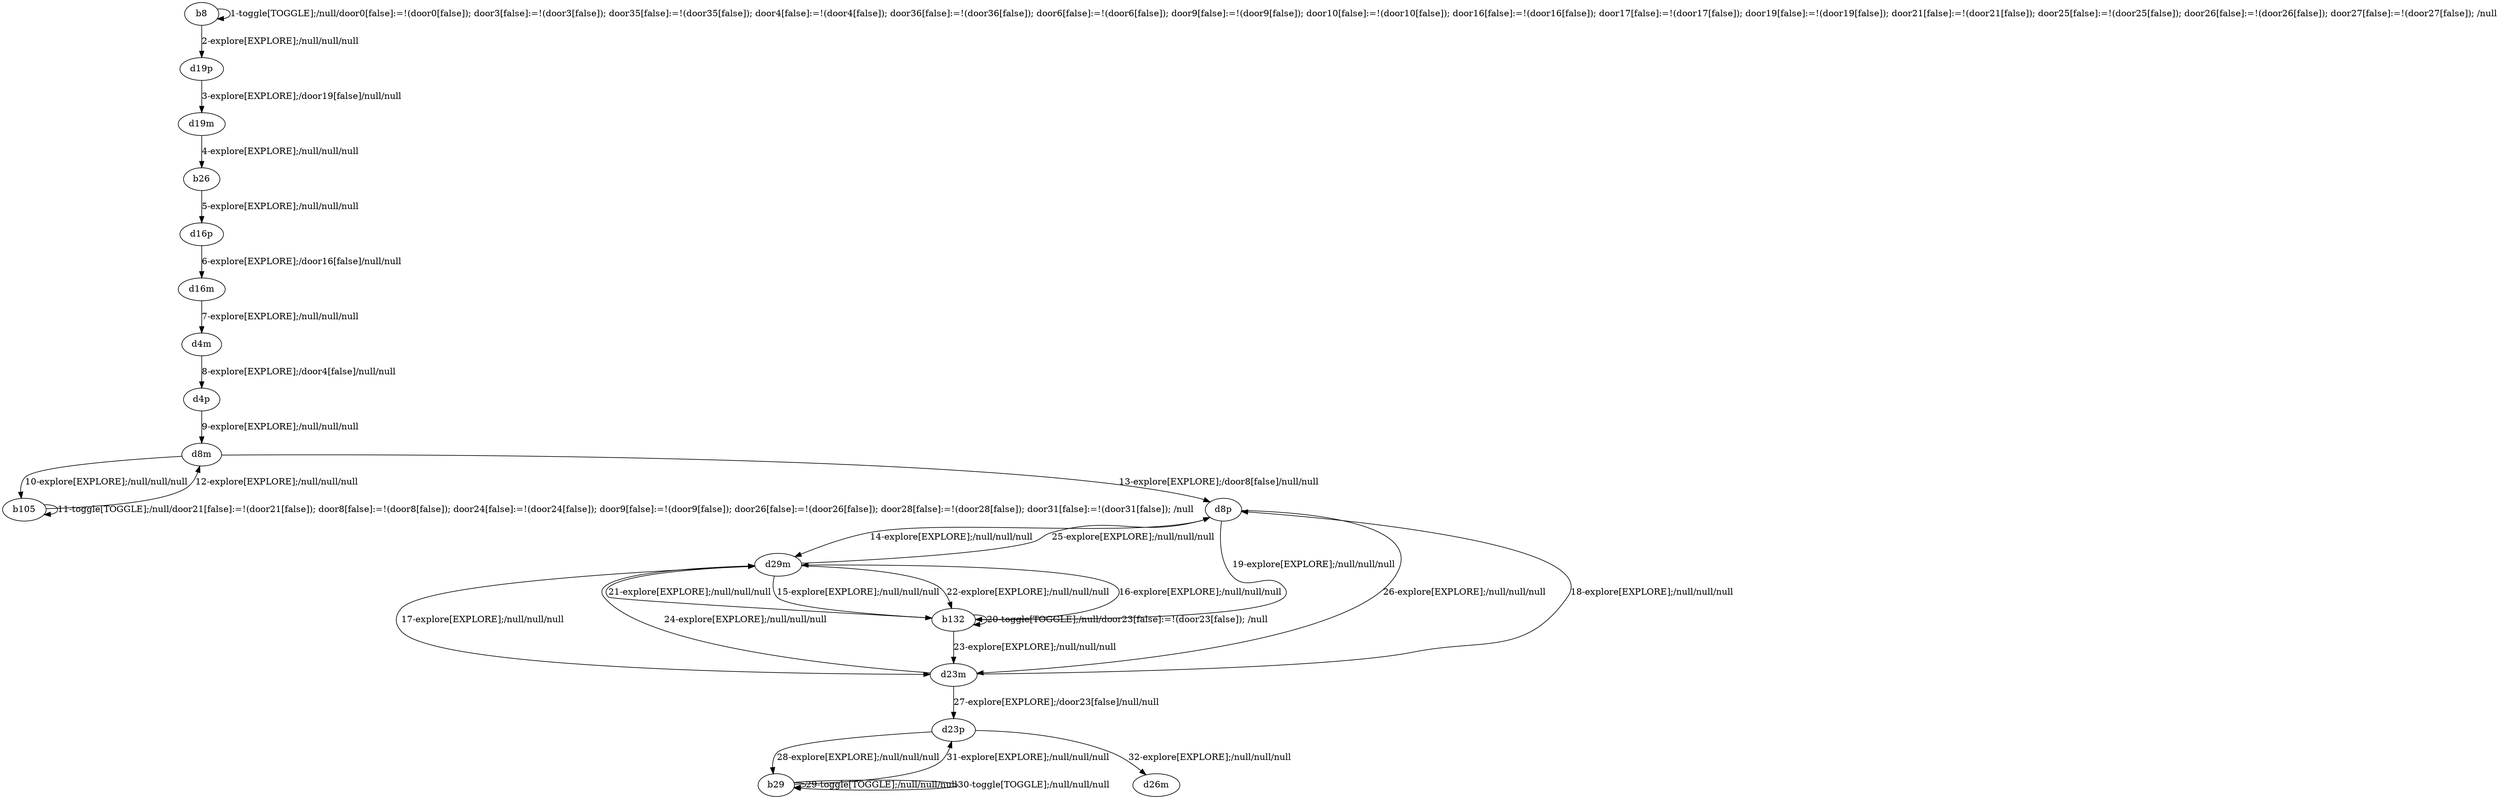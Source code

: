 # Total number of goals covered by this test: 5
# d23p --> d26m
# b29 --> d23p
# d23p --> b29
# b29 --> b29
# d23m --> d29m

digraph g {
"b8" -> "b8" [label = "1-toggle[TOGGLE];/null/door0[false]:=!(door0[false]); door3[false]:=!(door3[false]); door35[false]:=!(door35[false]); door4[false]:=!(door4[false]); door36[false]:=!(door36[false]); door6[false]:=!(door6[false]); door9[false]:=!(door9[false]); door10[false]:=!(door10[false]); door16[false]:=!(door16[false]); door17[false]:=!(door17[false]); door19[false]:=!(door19[false]); door21[false]:=!(door21[false]); door25[false]:=!(door25[false]); door26[false]:=!(door26[false]); door27[false]:=!(door27[false]); /null"];
"b8" -> "d19p" [label = "2-explore[EXPLORE];/null/null/null"];
"d19p" -> "d19m" [label = "3-explore[EXPLORE];/door19[false]/null/null"];
"d19m" -> "b26" [label = "4-explore[EXPLORE];/null/null/null"];
"b26" -> "d16p" [label = "5-explore[EXPLORE];/null/null/null"];
"d16p" -> "d16m" [label = "6-explore[EXPLORE];/door16[false]/null/null"];
"d16m" -> "d4m" [label = "7-explore[EXPLORE];/null/null/null"];
"d4m" -> "d4p" [label = "8-explore[EXPLORE];/door4[false]/null/null"];
"d4p" -> "d8m" [label = "9-explore[EXPLORE];/null/null/null"];
"d8m" -> "b105" [label = "10-explore[EXPLORE];/null/null/null"];
"b105" -> "b105" [label = "11-toggle[TOGGLE];/null/door21[false]:=!(door21[false]); door8[false]:=!(door8[false]); door24[false]:=!(door24[false]); door9[false]:=!(door9[false]); door26[false]:=!(door26[false]); door28[false]:=!(door28[false]); door31[false]:=!(door31[false]); /null"];
"b105" -> "d8m" [label = "12-explore[EXPLORE];/null/null/null"];
"d8m" -> "d8p" [label = "13-explore[EXPLORE];/door8[false]/null/null"];
"d8p" -> "d29m" [label = "14-explore[EXPLORE];/null/null/null"];
"d29m" -> "b132" [label = "15-explore[EXPLORE];/null/null/null"];
"b132" -> "d29m" [label = "16-explore[EXPLORE];/null/null/null"];
"d29m" -> "d23m" [label = "17-explore[EXPLORE];/null/null/null"];
"d23m" -> "d8p" [label = "18-explore[EXPLORE];/null/null/null"];
"d8p" -> "b132" [label = "19-explore[EXPLORE];/null/null/null"];
"b132" -> "b132" [label = "20-toggle[TOGGLE];/null/door23[false]:=!(door23[false]); /null"];
"b132" -> "d29m" [label = "21-explore[EXPLORE];/null/null/null"];
"d29m" -> "b132" [label = "22-explore[EXPLORE];/null/null/null"];
"b132" -> "d23m" [label = "23-explore[EXPLORE];/null/null/null"];
"d23m" -> "d29m" [label = "24-explore[EXPLORE];/null/null/null"];
"d29m" -> "d8p" [label = "25-explore[EXPLORE];/null/null/null"];
"d8p" -> "d23m" [label = "26-explore[EXPLORE];/null/null/null"];
"d23m" -> "d23p" [label = "27-explore[EXPLORE];/door23[false]/null/null"];
"d23p" -> "b29" [label = "28-explore[EXPLORE];/null/null/null"];
"b29" -> "b29" [label = "29-toggle[TOGGLE];/null/null/null"];
"b29" -> "b29" [label = "30-toggle[TOGGLE];/null/null/null"];
"b29" -> "d23p" [label = "31-explore[EXPLORE];/null/null/null"];
"d23p" -> "d26m" [label = "32-explore[EXPLORE];/null/null/null"];
}
